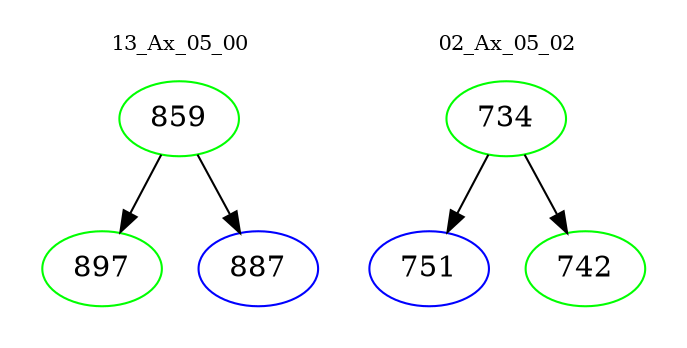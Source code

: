 digraph{
subgraph cluster_0 {
color = white
label = "13_Ax_05_00";
fontsize=10;
T0_859 [label="859", color="green"]
T0_859 -> T0_897 [color="black"]
T0_897 [label="897", color="green"]
T0_859 -> T0_887 [color="black"]
T0_887 [label="887", color="blue"]
}
subgraph cluster_1 {
color = white
label = "02_Ax_05_02";
fontsize=10;
T1_734 [label="734", color="green"]
T1_734 -> T1_751 [color="black"]
T1_751 [label="751", color="blue"]
T1_734 -> T1_742 [color="black"]
T1_742 [label="742", color="green"]
}
}

